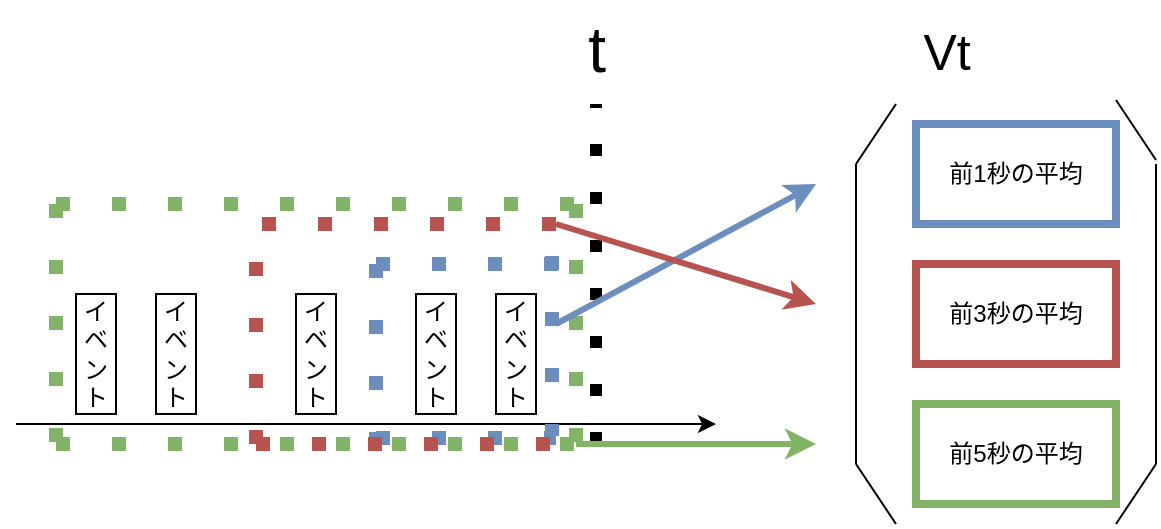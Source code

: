 <mxfile version="22.1.7" type="github">
  <diagram name="ページ1" id="9NnOFcDOrwTPHX3rqaeh">
    <mxGraphModel dx="1224" dy="776" grid="1" gridSize="10" guides="1" tooltips="1" connect="1" arrows="1" fold="1" page="1" pageScale="1" pageWidth="827" pageHeight="1169" math="0" shadow="0">
      <root>
        <mxCell id="0" />
        <mxCell id="1" parent="0" />
        <mxCell id="8wdn6gW78S-1KX_appA0-1" value="" style="endArrow=classic;html=1;rounded=0;" parent="1" edge="1">
          <mxGeometry width="50" height="50" relative="1" as="geometry">
            <mxPoint x="120" y="320" as="sourcePoint" />
            <mxPoint x="470" y="320" as="targetPoint" />
          </mxGeometry>
        </mxCell>
        <mxCell id="8wdn6gW78S-1KX_appA0-12" value="" style="endArrow=none;dashed=1;html=1;dashPattern=1 3;strokeWidth=7;rounded=0;fillColor=#dae8fc;strokeColor=#6c8ebf;" parent="1" edge="1">
          <mxGeometry width="50" height="50" relative="1" as="geometry">
            <mxPoint x="300" y="240" as="sourcePoint" />
            <mxPoint x="400" y="240" as="targetPoint" />
          </mxGeometry>
        </mxCell>
        <mxCell id="8wdn6gW78S-1KX_appA0-13" value="" style="endArrow=none;dashed=1;html=1;dashPattern=1 3;strokeWidth=7;rounded=0;fillColor=#dae8fc;strokeColor=#6c8ebf;" parent="1" edge="1">
          <mxGeometry width="50" height="50" relative="1" as="geometry">
            <mxPoint x="300" y="240" as="sourcePoint" />
            <mxPoint x="300" y="330" as="targetPoint" />
          </mxGeometry>
        </mxCell>
        <mxCell id="8wdn6gW78S-1KX_appA0-14" value="" style="endArrow=none;dashed=1;html=1;dashPattern=1 3;strokeWidth=7;rounded=0;fillColor=#dae8fc;strokeColor=#6c8ebf;" parent="1" edge="1">
          <mxGeometry width="50" height="50" relative="1" as="geometry">
            <mxPoint x="300" y="327" as="sourcePoint" />
            <mxPoint x="390" y="327" as="targetPoint" />
          </mxGeometry>
        </mxCell>
        <mxCell id="8wdn6gW78S-1KX_appA0-15" value="" style="endArrow=none;dashed=1;html=1;dashPattern=1 3;strokeWidth=7;rounded=0;fillColor=#dae8fc;strokeColor=#6c8ebf;" parent="1" edge="1">
          <mxGeometry width="50" height="50" relative="1" as="geometry">
            <mxPoint x="388" y="236" as="sourcePoint" />
            <mxPoint x="388" y="326" as="targetPoint" />
          </mxGeometry>
        </mxCell>
        <mxCell id="8wdn6gW78S-1KX_appA0-16" value="" style="endArrow=none;dashed=1;html=1;dashPattern=1 3;strokeWidth=7;rounded=0;fillColor=#f8cecc;strokeColor=#b85450;" parent="1" edge="1">
          <mxGeometry width="50" height="50" relative="1" as="geometry">
            <mxPoint x="240" y="330" as="sourcePoint" />
            <mxPoint x="400" y="330" as="targetPoint" />
          </mxGeometry>
        </mxCell>
        <mxCell id="8wdn6gW78S-1KX_appA0-17" value="" style="endArrow=none;dashed=1;html=1;dashPattern=1 3;strokeWidth=7;rounded=0;fillColor=#f8cecc;strokeColor=#b85450;" parent="1" edge="1">
          <mxGeometry width="50" height="50" relative="1" as="geometry">
            <mxPoint x="240" y="330" as="sourcePoint" />
            <mxPoint x="240" y="220" as="targetPoint" />
          </mxGeometry>
        </mxCell>
        <mxCell id="8wdn6gW78S-1KX_appA0-18" value="" style="endArrow=none;dashed=1;html=1;dashPattern=1 3;strokeWidth=7;rounded=0;fillColor=#f8cecc;strokeColor=#b85450;" parent="1" edge="1">
          <mxGeometry width="50" height="50" relative="1" as="geometry">
            <mxPoint x="390" y="220" as="sourcePoint" />
            <mxPoint x="234" y="220" as="targetPoint" />
          </mxGeometry>
        </mxCell>
        <mxCell id="8wdn6gW78S-1KX_appA0-19" value="イベント" style="rounded=0;whiteSpace=wrap;html=1;" parent="1" vertex="1">
          <mxGeometry x="360" y="255" width="20" height="60" as="geometry" />
        </mxCell>
        <mxCell id="8wdn6gW78S-1KX_appA0-20" value="イベント" style="rounded=0;whiteSpace=wrap;html=1;" parent="1" vertex="1">
          <mxGeometry x="320" y="255" width="20" height="60" as="geometry" />
        </mxCell>
        <mxCell id="8wdn6gW78S-1KX_appA0-21" value="イベント" style="rounded=0;whiteSpace=wrap;html=1;" parent="1" vertex="1">
          <mxGeometry x="260" y="255" width="20" height="60" as="geometry" />
        </mxCell>
        <mxCell id="8wdn6gW78S-1KX_appA0-22" value="イベント" style="rounded=0;whiteSpace=wrap;html=1;" parent="1" vertex="1">
          <mxGeometry x="190" y="255" width="20" height="60" as="geometry" />
        </mxCell>
        <mxCell id="8wdn6gW78S-1KX_appA0-23" value="イベント" style="rounded=0;whiteSpace=wrap;html=1;" parent="1" vertex="1">
          <mxGeometry x="150" y="255" width="20" height="60" as="geometry" />
        </mxCell>
        <mxCell id="8wdn6gW78S-1KX_appA0-24" value="" style="endArrow=none;dashed=1;html=1;dashPattern=1 3;strokeWidth=7;rounded=0;fillColor=#d5e8d4;strokeColor=#82b366;" parent="1" edge="1">
          <mxGeometry width="50" height="50" relative="1" as="geometry">
            <mxPoint x="140" y="330" as="sourcePoint" />
            <mxPoint x="400" y="330" as="targetPoint" />
          </mxGeometry>
        </mxCell>
        <mxCell id="8wdn6gW78S-1KX_appA0-25" value="" style="endArrow=none;dashed=1;html=1;dashPattern=1 3;strokeWidth=7;rounded=0;fillColor=#d5e8d4;strokeColor=#82b366;" parent="1" edge="1">
          <mxGeometry width="50" height="50" relative="1" as="geometry">
            <mxPoint x="140" y="210" as="sourcePoint" />
            <mxPoint x="410" y="210" as="targetPoint" />
          </mxGeometry>
        </mxCell>
        <mxCell id="8wdn6gW78S-1KX_appA0-26" value="" style="endArrow=none;dashed=1;html=1;dashPattern=1 3;strokeWidth=7;rounded=0;fillColor=#d5e8d4;strokeColor=#82b366;" parent="1" edge="1">
          <mxGeometry width="50" height="50" relative="1" as="geometry">
            <mxPoint x="140" y="210" as="sourcePoint" />
            <mxPoint x="140" y="330" as="targetPoint" />
          </mxGeometry>
        </mxCell>
        <mxCell id="8wdn6gW78S-1KX_appA0-27" value="" style="endArrow=none;dashed=1;html=1;dashPattern=1 3;strokeWidth=7;rounded=0;fillColor=#d5e8d4;strokeColor=#82b366;" parent="1" edge="1">
          <mxGeometry width="50" height="50" relative="1" as="geometry">
            <mxPoint x="400" y="210" as="sourcePoint" />
            <mxPoint x="400" y="330" as="targetPoint" />
          </mxGeometry>
        </mxCell>
        <mxCell id="8wdn6gW78S-1KX_appA0-29" value="" style="endArrow=none;dashed=1;html=1;dashPattern=1 3;strokeWidth=6;rounded=0;" parent="1" edge="1">
          <mxGeometry width="50" height="50" relative="1" as="geometry">
            <mxPoint x="410" y="330" as="sourcePoint" />
            <mxPoint x="410" y="160" as="targetPoint" />
          </mxGeometry>
        </mxCell>
        <mxCell id="8wdn6gW78S-1KX_appA0-30" value="&lt;font style=&quot;font-size: 32px;&quot;&gt;t&lt;/font&gt;" style="text;html=1;align=center;verticalAlign=middle;resizable=0;points=[];autosize=1;strokeColor=none;fillColor=none;fontSize=17;" parent="1" vertex="1">
          <mxGeometry x="395" y="108" width="30" height="50" as="geometry" />
        </mxCell>
        <mxCell id="8wdn6gW78S-1KX_appA0-31" value="&lt;font style=&quot;font-size: 25px;&quot;&gt;Vt&lt;/font&gt;" style="text;html=1;align=center;verticalAlign=middle;resizable=0;points=[];autosize=1;strokeColor=none;fillColor=none;" parent="1" vertex="1">
          <mxGeometry x="560" y="113" width="50" height="40" as="geometry" />
        </mxCell>
        <mxCell id="8wdn6gW78S-1KX_appA0-32" value="" style="endArrow=classic;html=1;rounded=0;fillColor=#dae8fc;strokeColor=#6c8ebf;strokeWidth=3;" parent="1" edge="1">
          <mxGeometry width="50" height="50" relative="1" as="geometry">
            <mxPoint x="390" y="270" as="sourcePoint" />
            <mxPoint x="520" y="200" as="targetPoint" />
          </mxGeometry>
        </mxCell>
        <mxCell id="8wdn6gW78S-1KX_appA0-33" value="前1秒の平均" style="rounded=0;whiteSpace=wrap;html=1;fillColor=none;strokeColor=#6c8ebf;strokeWidth=4;" parent="1" vertex="1">
          <mxGeometry x="570" y="170" width="100" height="50" as="geometry" />
        </mxCell>
        <mxCell id="8wdn6gW78S-1KX_appA0-34" value="前3秒の平均" style="rounded=0;whiteSpace=wrap;html=1;fillColor=none;strokeColor=#b85450;strokeWidth=4;" parent="1" vertex="1">
          <mxGeometry x="570" y="240" width="100" height="50" as="geometry" />
        </mxCell>
        <mxCell id="8wdn6gW78S-1KX_appA0-35" value="前5秒の平均" style="rounded=0;whiteSpace=wrap;html=1;fillColor=none;strokeColor=#82b366;strokeWidth=4;" parent="1" vertex="1">
          <mxGeometry x="570" y="310" width="100" height="50" as="geometry" />
        </mxCell>
        <mxCell id="8wdn6gW78S-1KX_appA0-36" value="" style="endArrow=classic;html=1;rounded=0;fillColor=#f8cecc;strokeColor=#b85450;strokeWidth=3;" parent="1" edge="1">
          <mxGeometry width="50" height="50" relative="1" as="geometry">
            <mxPoint x="390" y="220" as="sourcePoint" />
            <mxPoint x="520" y="260" as="targetPoint" />
          </mxGeometry>
        </mxCell>
        <mxCell id="8wdn6gW78S-1KX_appA0-37" value="" style="endArrow=classic;html=1;rounded=0;fillColor=#d5e8d4;strokeColor=#82b366;strokeWidth=3;" parent="1" edge="1">
          <mxGeometry width="50" height="50" relative="1" as="geometry">
            <mxPoint x="400" y="330" as="sourcePoint" />
            <mxPoint x="520" y="330" as="targetPoint" />
          </mxGeometry>
        </mxCell>
        <mxCell id="8wdn6gW78S-1KX_appA0-38" value="" style="endArrow=none;html=1;rounded=0;" parent="1" edge="1">
          <mxGeometry width="50" height="50" relative="1" as="geometry">
            <mxPoint x="670" y="158" as="sourcePoint" />
            <mxPoint x="690" y="188" as="targetPoint" />
          </mxGeometry>
        </mxCell>
        <mxCell id="8wdn6gW78S-1KX_appA0-39" value="" style="endArrow=none;html=1;rounded=0;" parent="1" edge="1">
          <mxGeometry width="50" height="50" relative="1" as="geometry">
            <mxPoint x="690" y="340" as="sourcePoint" />
            <mxPoint x="690" y="190" as="targetPoint" />
          </mxGeometry>
        </mxCell>
        <mxCell id="8wdn6gW78S-1KX_appA0-40" value="" style="endArrow=none;html=1;rounded=0;" parent="1" edge="1">
          <mxGeometry width="50" height="50" relative="1" as="geometry">
            <mxPoint x="670" y="370" as="sourcePoint" />
            <mxPoint x="690" y="340" as="targetPoint" />
          </mxGeometry>
        </mxCell>
        <mxCell id="8wdn6gW78S-1KX_appA0-41" value="" style="endArrow=none;html=1;rounded=0;" parent="1" edge="1">
          <mxGeometry width="50" height="50" relative="1" as="geometry">
            <mxPoint x="540" y="340" as="sourcePoint" />
            <mxPoint x="540" y="190" as="targetPoint" />
          </mxGeometry>
        </mxCell>
        <mxCell id="8wdn6gW78S-1KX_appA0-43" value="" style="endArrow=none;html=1;rounded=0;" parent="1" edge="1">
          <mxGeometry width="50" height="50" relative="1" as="geometry">
            <mxPoint x="560" y="370" as="sourcePoint" />
            <mxPoint x="540" y="340" as="targetPoint" />
          </mxGeometry>
        </mxCell>
        <mxCell id="8wdn6gW78S-1KX_appA0-44" value="" style="endArrow=none;html=1;rounded=0;" parent="1" edge="1">
          <mxGeometry width="50" height="50" relative="1" as="geometry">
            <mxPoint x="540" y="190" as="sourcePoint" />
            <mxPoint x="560" y="160" as="targetPoint" />
          </mxGeometry>
        </mxCell>
      </root>
    </mxGraphModel>
  </diagram>
</mxfile>
